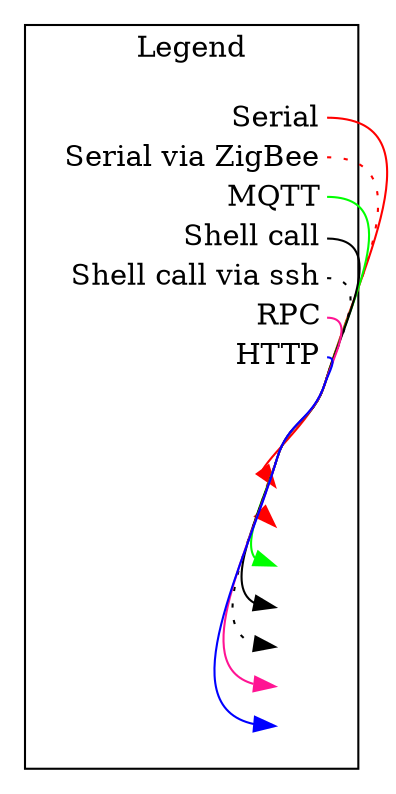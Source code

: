 digraph {
    
      subgraph cluster_01 {
    label = "Legend";
    key [shape=plaintext style="" color=black fontcolor=black label=<<table border="0" cellpadding="2" cellspacing="0" cellborder="0">
      <tr><td align="right" port="i1">Serial</td></tr>
      <tr><td align="right" port="i2">Serial via ZigBee</td></tr>
      <tr><td align="right" port="i3">MQTT</td></tr>
      <tr><td align="right" port="i4">Shell call</td></tr>
      <tr><td align="right" port="i5">Shell call via ssh</td></tr>
      <tr><td align="right" port="i6">RPC</td></tr>
      <tr><td align="right" port="i7">HTTP</td></tr>
      </table>>]
    key2 [shape=plaintext style="" color=black fontcolor=black label=<<table border="0" cellpadding="2" cellspacing="0" cellborder="0">
      <tr><td port="i1">&nbsp;</td></tr>
      <tr><td port="i2">&nbsp;</td></tr>
      <tr><td port="i3">&nbsp;</td></tr>
      <tr><td port="i4">&nbsp;</td></tr>
      <tr><td port="i5">&nbsp;</td></tr>
      <tr><td port="i6">&nbsp;</td></tr>
      <tr><td port="i7">&nbsp;</td></tr>
      </table>>]
    key:i1:e -> key2:i1:w [color="red"]
    key:i2:e -> key2:i2:w [color="red" style="dotted"]
    key:i3:e -> key2:i3:w [color="green"]
    key:i4:e -> key2:i4:w [color="black"]
    key:i5:e -> key2:i5:w [color="black" style="dotted"]
    key:i6:e -> key2:i6:w [color="DeepPink"]
    key:i7:e -> key2:i7:w [color="Blue"]
  }
  
}